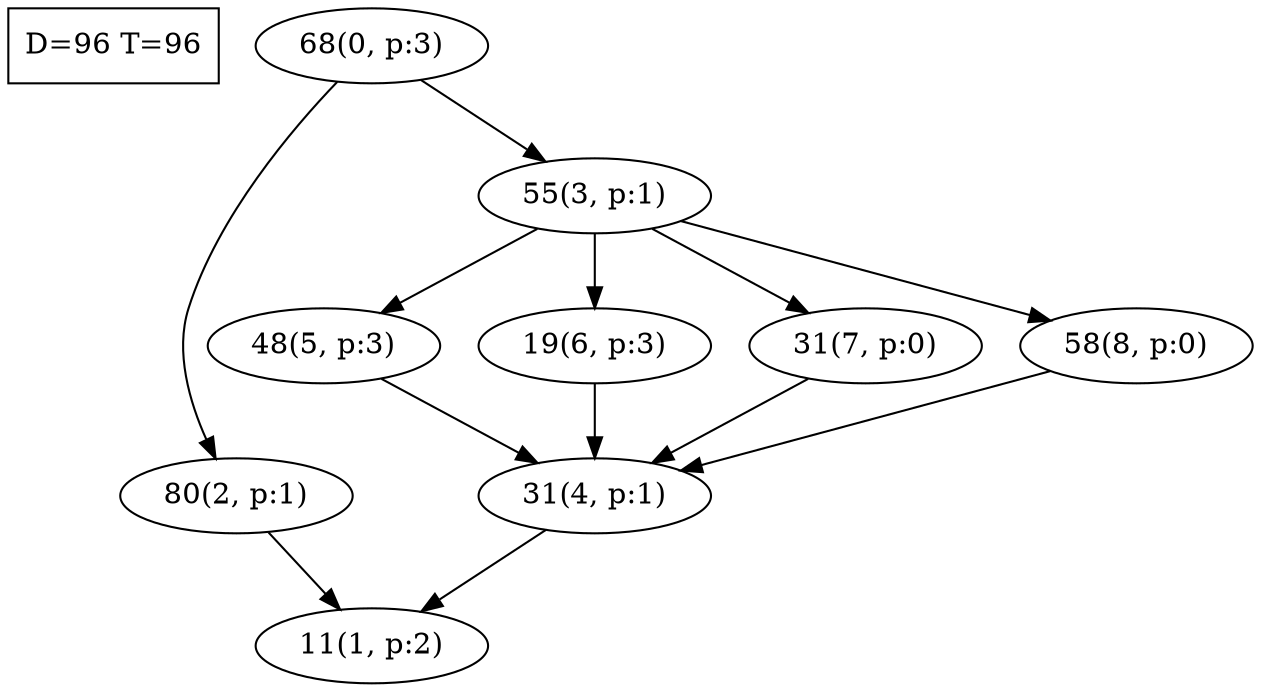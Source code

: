 digraph Task {
i [shape=box, label="D=96 T=96"]; 
0 [label="68(0, p:3)"];
1 [label="11(1, p:2)"];
2 [label="80(2, p:1)"];
3 [label="55(3, p:1)"];
4 [label="31(4, p:1)"];
5 [label="48(5, p:3)"];
6 [label="19(6, p:3)"];
7 [label="31(7, p:0)"];
8 [label="58(8, p:0)"];
0 -> 2;
0 -> 3;
2 -> 1;
3 -> 5;
3 -> 6;
3 -> 7;
3 -> 8;
4 -> 1;
5 -> 4;
6 -> 4;
7 -> 4;
8 -> 4;
}